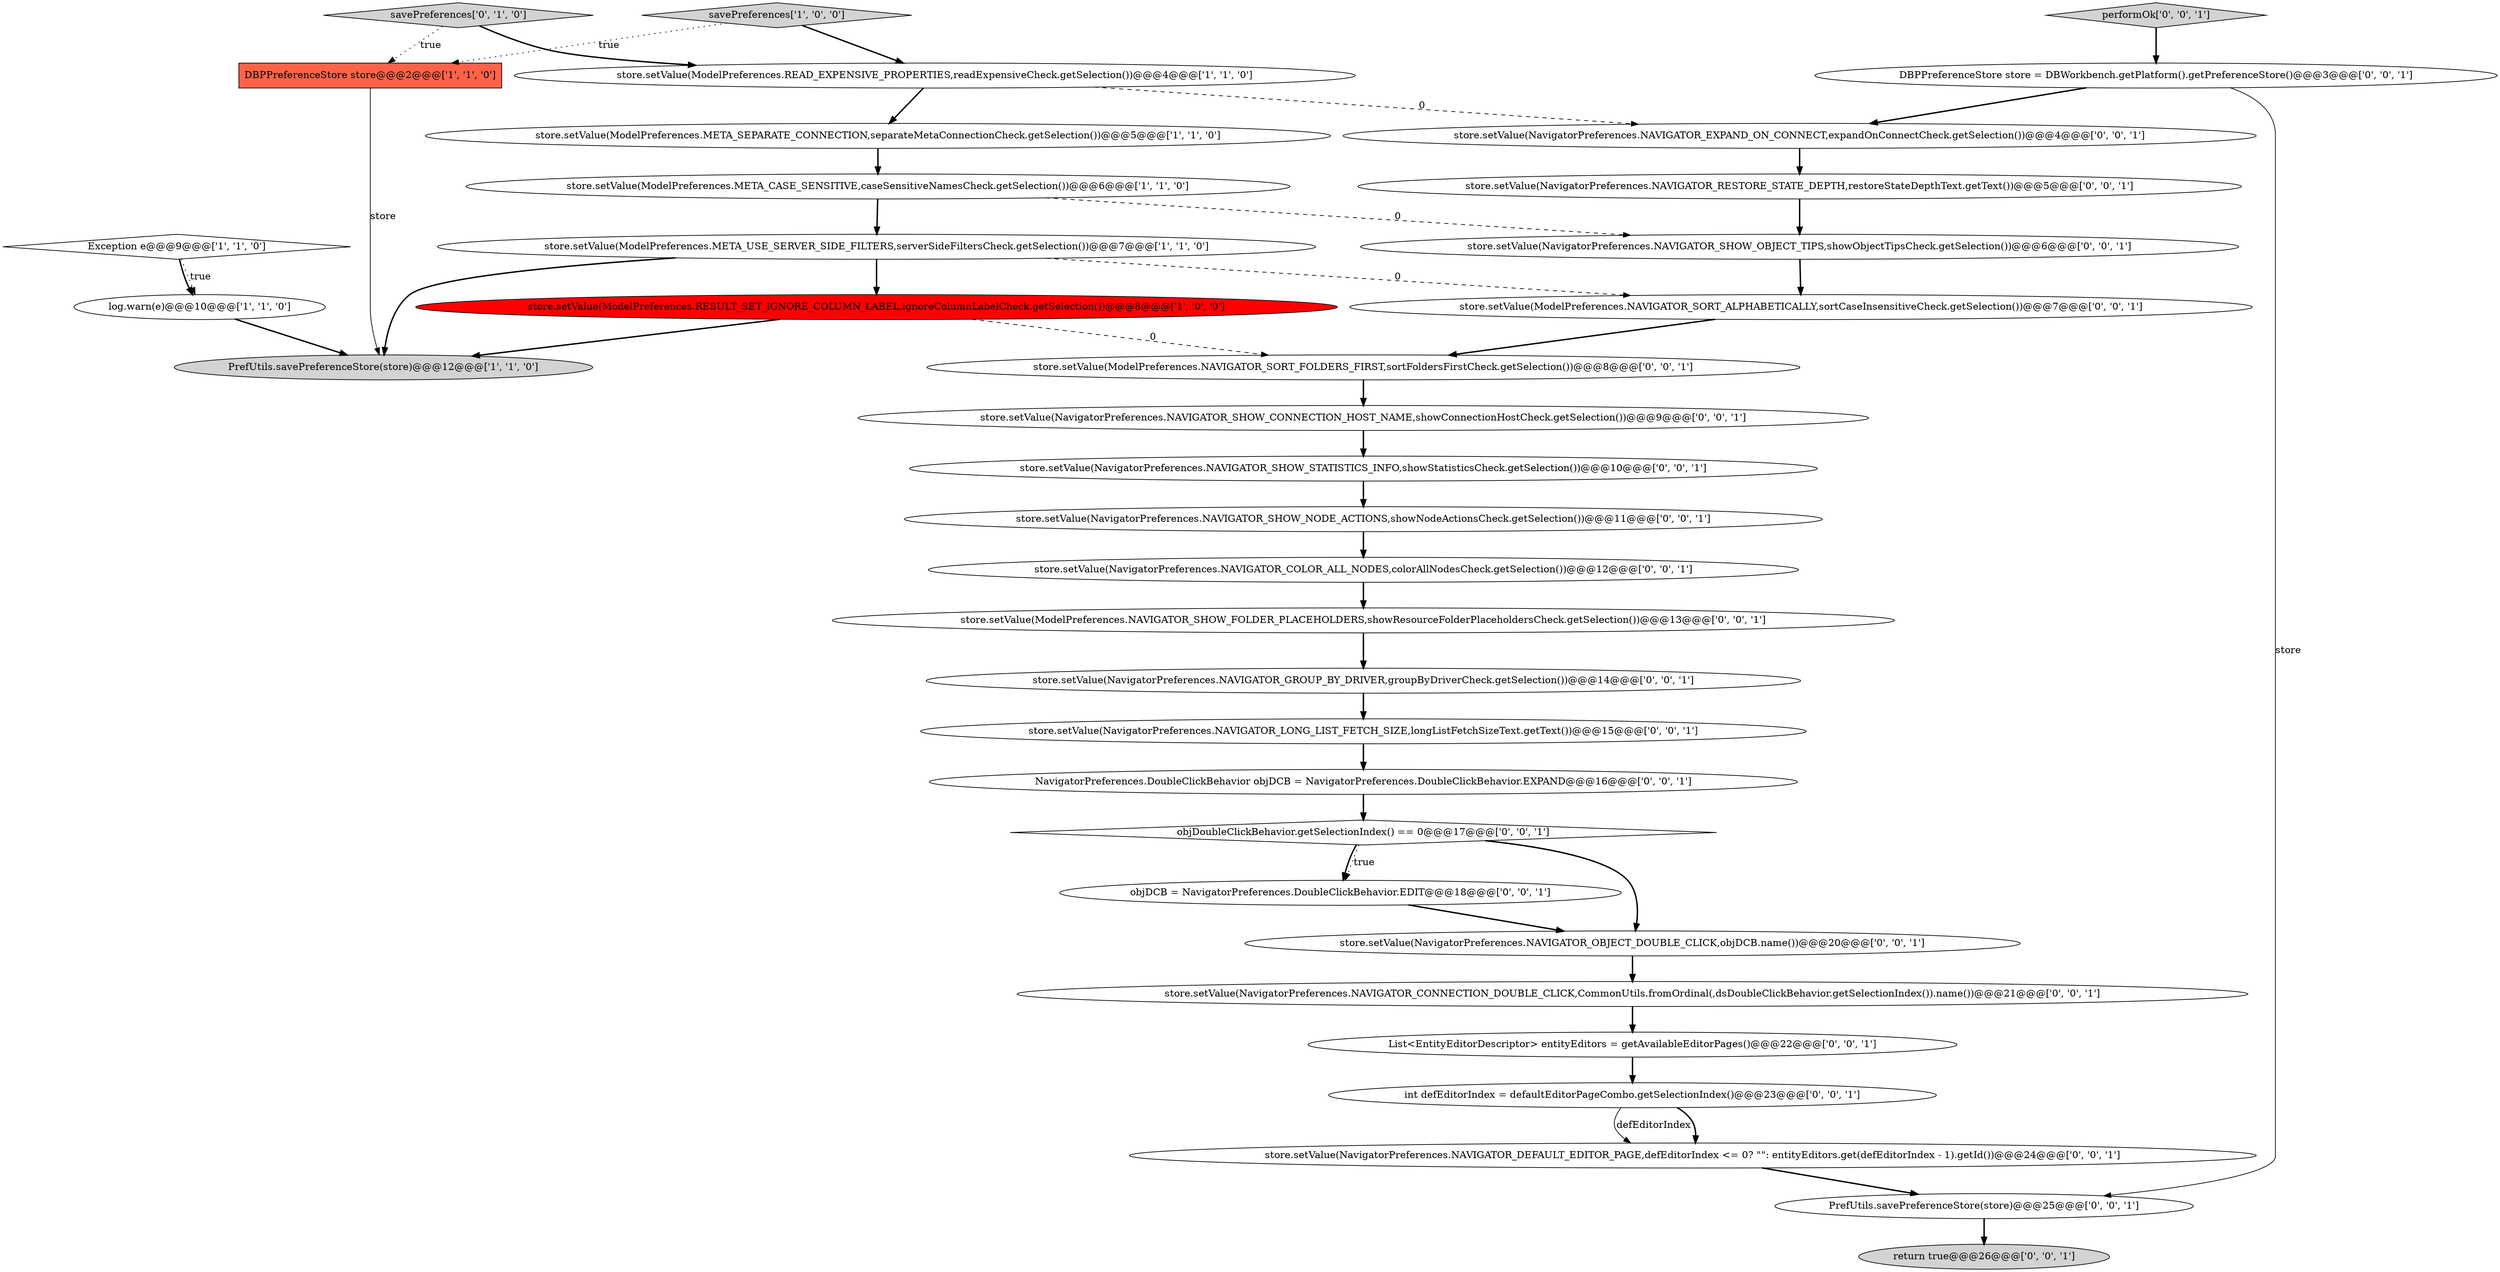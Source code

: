 digraph {
28 [style = filled, label = "store.setValue(NavigatorPreferences.NAVIGATOR_COLOR_ALL_NODES,colorAllNodesCheck.getSelection())@@@12@@@['0', '0', '1']", fillcolor = white, shape = ellipse image = "AAA0AAABBB3BBB"];
6 [style = filled, label = "store.setValue(ModelPreferences.READ_EXPENSIVE_PROPERTIES,readExpensiveCheck.getSelection())@@@4@@@['1', '1', '0']", fillcolor = white, shape = ellipse image = "AAA0AAABBB1BBB"];
30 [style = filled, label = "return true@@@26@@@['0', '0', '1']", fillcolor = lightgray, shape = ellipse image = "AAA0AAABBB3BBB"];
31 [style = filled, label = "PrefUtils.savePreferenceStore(store)@@@25@@@['0', '0', '1']", fillcolor = white, shape = ellipse image = "AAA0AAABBB3BBB"];
18 [style = filled, label = "store.setValue(NavigatorPreferences.NAVIGATOR_SHOW_STATISTICS_INFO,showStatisticsCheck.getSelection())@@@10@@@['0', '0', '1']", fillcolor = white, shape = ellipse image = "AAA0AAABBB3BBB"];
5 [style = filled, label = "store.setValue(ModelPreferences.RESULT_SET_IGNORE_COLUMN_LABEL,ignoreColumnLabelCheck.getSelection())@@@8@@@['1', '0', '0']", fillcolor = red, shape = ellipse image = "AAA1AAABBB1BBB"];
12 [style = filled, label = "store.setValue(NavigatorPreferences.NAVIGATOR_DEFAULT_EDITOR_PAGE,defEditorIndex <= 0? \"\": entityEditors.get(defEditorIndex - 1).getId())@@@24@@@['0', '0', '1']", fillcolor = white, shape = ellipse image = "AAA0AAABBB3BBB"];
0 [style = filled, label = "Exception e@@@9@@@['1', '1', '0']", fillcolor = white, shape = diamond image = "AAA0AAABBB1BBB"];
33 [style = filled, label = "store.setValue(ModelPreferences.NAVIGATOR_SORT_ALPHABETICALLY,sortCaseInsensitiveCheck.getSelection())@@@7@@@['0', '0', '1']", fillcolor = white, shape = ellipse image = "AAA0AAABBB3BBB"];
34 [style = filled, label = "store.setValue(ModelPreferences.NAVIGATOR_SORT_FOLDERS_FIRST,sortFoldersFirstCheck.getSelection())@@@8@@@['0', '0', '1']", fillcolor = white, shape = ellipse image = "AAA0AAABBB3BBB"];
3 [style = filled, label = "store.setValue(ModelPreferences.META_USE_SERVER_SIDE_FILTERS,serverSideFiltersCheck.getSelection())@@@7@@@['1', '1', '0']", fillcolor = white, shape = ellipse image = "AAA0AAABBB1BBB"];
15 [style = filled, label = "objDCB = NavigatorPreferences.DoubleClickBehavior.EDIT@@@18@@@['0', '0', '1']", fillcolor = white, shape = ellipse image = "AAA0AAABBB3BBB"];
1 [style = filled, label = "PrefUtils.savePreferenceStore(store)@@@12@@@['1', '1', '0']", fillcolor = lightgray, shape = ellipse image = "AAA0AAABBB1BBB"];
7 [style = filled, label = "store.setValue(ModelPreferences.META_SEPARATE_CONNECTION,separateMetaConnectionCheck.getSelection())@@@5@@@['1', '1', '0']", fillcolor = white, shape = ellipse image = "AAA0AAABBB1BBB"];
22 [style = filled, label = "store.setValue(NavigatorPreferences.NAVIGATOR_GROUP_BY_DRIVER,groupByDriverCheck.getSelection())@@@14@@@['0', '0', '1']", fillcolor = white, shape = ellipse image = "AAA0AAABBB3BBB"];
11 [style = filled, label = "store.setValue(NavigatorPreferences.NAVIGATOR_CONNECTION_DOUBLE_CLICK,CommonUtils.fromOrdinal(,dsDoubleClickBehavior.getSelectionIndex()).name())@@@21@@@['0', '0', '1']", fillcolor = white, shape = ellipse image = "AAA0AAABBB3BBB"];
32 [style = filled, label = "store.setValue(NavigatorPreferences.NAVIGATOR_SHOW_CONNECTION_HOST_NAME,showConnectionHostCheck.getSelection())@@@9@@@['0', '0', '1']", fillcolor = white, shape = ellipse image = "AAA0AAABBB3BBB"];
23 [style = filled, label = "objDoubleClickBehavior.getSelectionIndex() == 0@@@17@@@['0', '0', '1']", fillcolor = white, shape = diamond image = "AAA0AAABBB3BBB"];
25 [style = filled, label = "int defEditorIndex = defaultEditorPageCombo.getSelectionIndex()@@@23@@@['0', '0', '1']", fillcolor = white, shape = ellipse image = "AAA0AAABBB3BBB"];
17 [style = filled, label = "DBPPreferenceStore store = DBWorkbench.getPlatform().getPreferenceStore()@@@3@@@['0', '0', '1']", fillcolor = white, shape = ellipse image = "AAA0AAABBB3BBB"];
9 [style = filled, label = "log.warn(e)@@@10@@@['1', '1', '0']", fillcolor = white, shape = ellipse image = "AAA0AAABBB1BBB"];
4 [style = filled, label = "DBPPreferenceStore store@@@2@@@['1', '1', '0']", fillcolor = tomato, shape = box image = "AAA0AAABBB1BBB"];
21 [style = filled, label = "store.setValue(NavigatorPreferences.NAVIGATOR_SHOW_NODE_ACTIONS,showNodeActionsCheck.getSelection())@@@11@@@['0', '0', '1']", fillcolor = white, shape = ellipse image = "AAA0AAABBB3BBB"];
16 [style = filled, label = "List<EntityEditorDescriptor> entityEditors = getAvailableEditorPages()@@@22@@@['0', '0', '1']", fillcolor = white, shape = ellipse image = "AAA0AAABBB3BBB"];
20 [style = filled, label = "store.setValue(NavigatorPreferences.NAVIGATOR_OBJECT_DOUBLE_CLICK,objDCB.name())@@@20@@@['0', '0', '1']", fillcolor = white, shape = ellipse image = "AAA0AAABBB3BBB"];
24 [style = filled, label = "store.setValue(ModelPreferences.NAVIGATOR_SHOW_FOLDER_PLACEHOLDERS,showResourceFolderPlaceholdersCheck.getSelection())@@@13@@@['0', '0', '1']", fillcolor = white, shape = ellipse image = "AAA0AAABBB3BBB"];
27 [style = filled, label = "store.setValue(NavigatorPreferences.NAVIGATOR_RESTORE_STATE_DEPTH,restoreStateDepthText.getText())@@@5@@@['0', '0', '1']", fillcolor = white, shape = ellipse image = "AAA0AAABBB3BBB"];
2 [style = filled, label = "store.setValue(ModelPreferences.META_CASE_SENSITIVE,caseSensitiveNamesCheck.getSelection())@@@6@@@['1', '1', '0']", fillcolor = white, shape = ellipse image = "AAA0AAABBB1BBB"];
10 [style = filled, label = "savePreferences['0', '1', '0']", fillcolor = lightgray, shape = diamond image = "AAA0AAABBB2BBB"];
29 [style = filled, label = "NavigatorPreferences.DoubleClickBehavior objDCB = NavigatorPreferences.DoubleClickBehavior.EXPAND@@@16@@@['0', '0', '1']", fillcolor = white, shape = ellipse image = "AAA0AAABBB3BBB"];
14 [style = filled, label = "store.setValue(NavigatorPreferences.NAVIGATOR_SHOW_OBJECT_TIPS,showObjectTipsCheck.getSelection())@@@6@@@['0', '0', '1']", fillcolor = white, shape = ellipse image = "AAA0AAABBB3BBB"];
26 [style = filled, label = "store.setValue(NavigatorPreferences.NAVIGATOR_EXPAND_ON_CONNECT,expandOnConnectCheck.getSelection())@@@4@@@['0', '0', '1']", fillcolor = white, shape = ellipse image = "AAA0AAABBB3BBB"];
19 [style = filled, label = "store.setValue(NavigatorPreferences.NAVIGATOR_LONG_LIST_FETCH_SIZE,longListFetchSizeText.getText())@@@15@@@['0', '0', '1']", fillcolor = white, shape = ellipse image = "AAA0AAABBB3BBB"];
13 [style = filled, label = "performOk['0', '0', '1']", fillcolor = lightgray, shape = diamond image = "AAA0AAABBB3BBB"];
8 [style = filled, label = "savePreferences['1', '0', '0']", fillcolor = lightgray, shape = diamond image = "AAA0AAABBB1BBB"];
11->16 [style = bold, label=""];
0->9 [style = bold, label=""];
17->26 [style = bold, label=""];
23->20 [style = bold, label=""];
3->1 [style = bold, label=""];
27->14 [style = bold, label=""];
22->19 [style = bold, label=""];
3->33 [style = dashed, label="0"];
19->29 [style = bold, label=""];
2->3 [style = bold, label=""];
23->15 [style = bold, label=""];
16->25 [style = bold, label=""];
8->6 [style = bold, label=""];
25->12 [style = solid, label="defEditorIndex"];
29->23 [style = bold, label=""];
24->22 [style = bold, label=""];
10->6 [style = bold, label=""];
8->4 [style = dotted, label="true"];
5->34 [style = dashed, label="0"];
14->33 [style = bold, label=""];
21->28 [style = bold, label=""];
5->1 [style = bold, label=""];
26->27 [style = bold, label=""];
13->17 [style = bold, label=""];
3->5 [style = bold, label=""];
2->14 [style = dashed, label="0"];
25->12 [style = bold, label=""];
7->2 [style = bold, label=""];
15->20 [style = bold, label=""];
6->26 [style = dashed, label="0"];
31->30 [style = bold, label=""];
4->1 [style = solid, label="store"];
28->24 [style = bold, label=""];
34->32 [style = bold, label=""];
23->15 [style = dotted, label="true"];
32->18 [style = bold, label=""];
18->21 [style = bold, label=""];
10->4 [style = dotted, label="true"];
6->7 [style = bold, label=""];
9->1 [style = bold, label=""];
33->34 [style = bold, label=""];
0->9 [style = dotted, label="true"];
12->31 [style = bold, label=""];
17->31 [style = solid, label="store"];
20->11 [style = bold, label=""];
}
